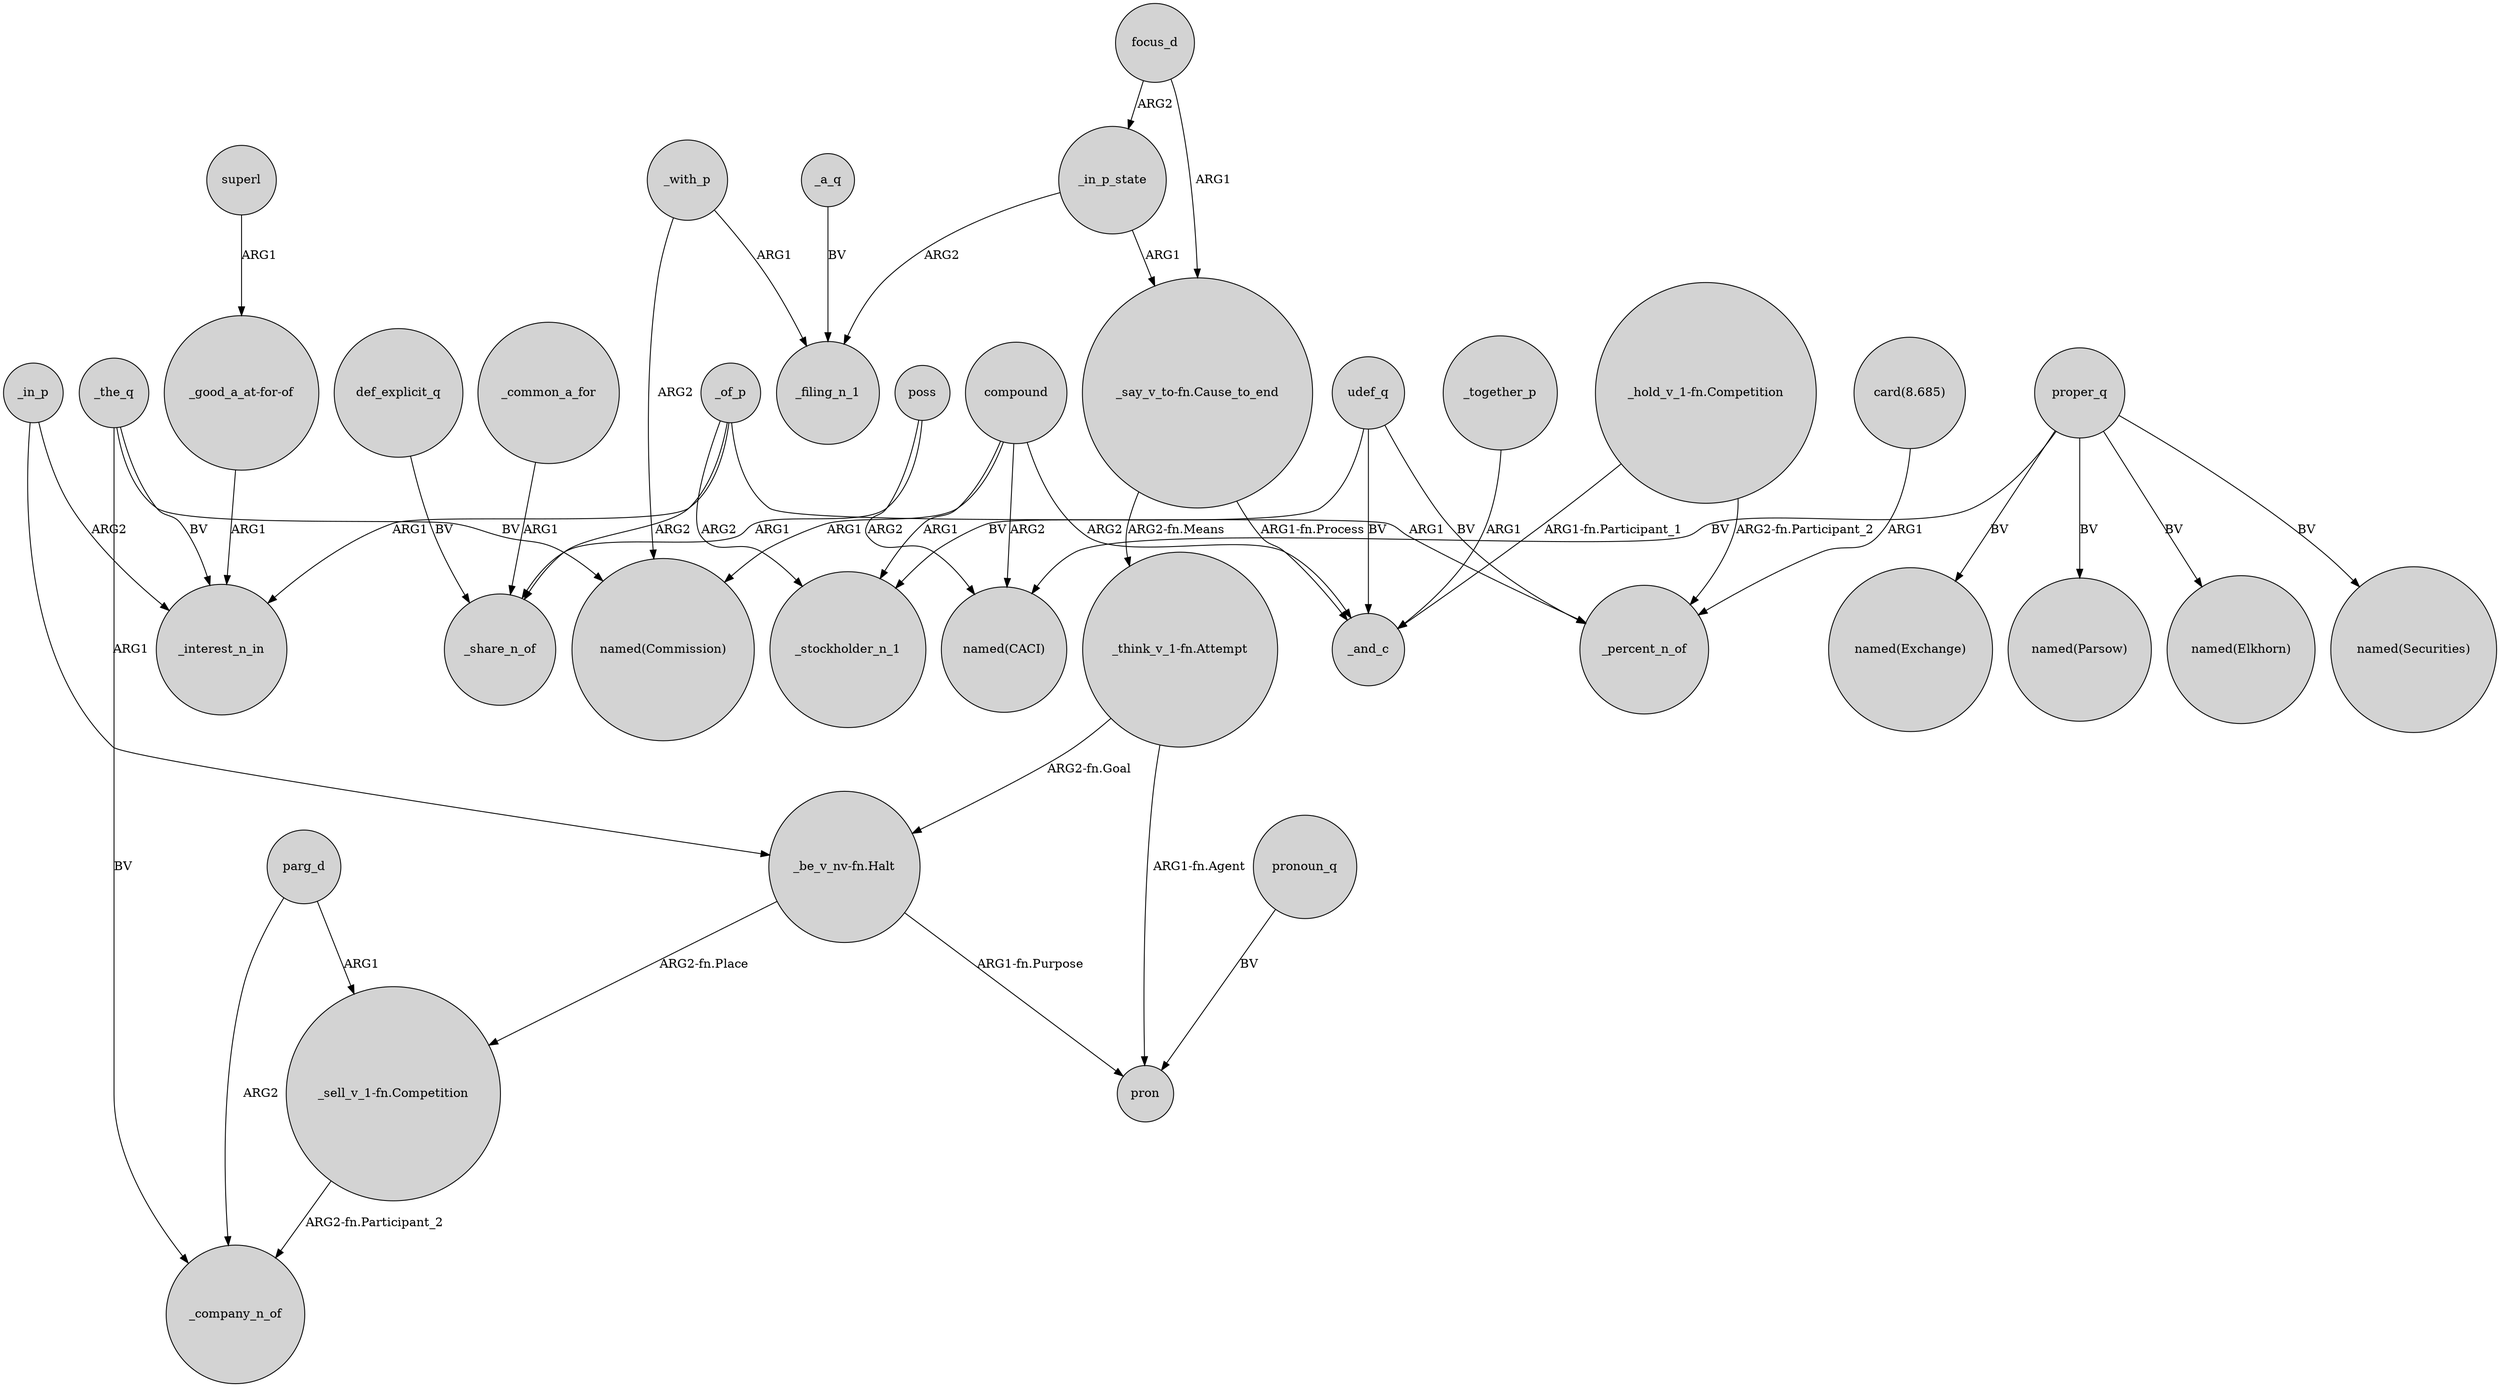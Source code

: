 digraph {
	node [shape=circle style=filled]
	superl -> "_good_a_at-for-of" [label=ARG1]
	focus_d -> _in_p_state [label=ARG2]
	compound -> "named(Commission)" [label=ARG1]
	proper_q -> "named(Securities)" [label=BV]
	focus_d -> "_say_v_to-fn.Cause_to_end" [label=ARG1]
	parg_d -> "_sell_v_1-fn.Competition" [label=ARG1]
	"_think_v_1-fn.Attempt" -> pron [label="ARG1-fn.Agent"]
	"_be_v_nv-fn.Halt" -> "_sell_v_1-fn.Competition" [label="ARG2-fn.Place"]
	def_explicit_q -> _share_n_of [label=BV]
	udef_q -> _stockholder_n_1 [label=BV]
	"_hold_v_1-fn.Competition" -> _percent_n_of [label="ARG2-fn.Participant_2"]
	_common_a_for -> _share_n_of [label=ARG1]
	parg_d -> _company_n_of [label=ARG2]
	"_be_v_nv-fn.Halt" -> pron [label="ARG1-fn.Purpose"]
	"_think_v_1-fn.Attempt" -> "_be_v_nv-fn.Halt" [label="ARG2-fn.Goal"]
	udef_q -> _and_c [label=BV]
	proper_q -> "named(Exchange)" [label=BV]
	_of_p -> _percent_n_of [label=ARG1]
	"_hold_v_1-fn.Competition" -> _and_c [label="ARG1-fn.Participant_1"]
	_a_q -> _filing_n_1 [label=BV]
	compound -> _and_c [label=ARG2]
	_in_p_state -> "_say_v_to-fn.Cause_to_end" [label=ARG1]
	"_say_v_to-fn.Cause_to_end" -> _and_c [label="ARG1-fn.Process"]
	_the_q -> "named(Commission)" [label=BV]
	pronoun_q -> pron [label=BV]
	"_say_v_to-fn.Cause_to_end" -> "_think_v_1-fn.Attempt" [label="ARG2-fn.Means"]
	"_good_a_at-for-of" -> _interest_n_in [label=ARG1]
	compound -> "named(CACI)" [label=ARG2]
	udef_q -> _percent_n_of [label=BV]
	_with_p -> "named(Commission)" [label=ARG2]
	poss -> _share_n_of [label=ARG1]
	_the_q -> _interest_n_in [label=BV]
	_in_p -> _interest_n_in [label=ARG2]
	proper_q -> "named(Parsow)" [label=BV]
	"_sell_v_1-fn.Competition" -> _company_n_of [label="ARG2-fn.Participant_2"]
	"card(8.685)" -> _percent_n_of [label=ARG1]
	_in_p -> "_be_v_nv-fn.Halt" [label=ARG1]
	_of_p -> _interest_n_in [label=ARG1]
	proper_q -> "named(CACI)" [label=BV]
	compound -> _stockholder_n_1 [label=ARG1]
	_with_p -> _filing_n_1 [label=ARG1]
	_in_p_state -> _filing_n_1 [label=ARG2]
	proper_q -> "named(Elkhorn)" [label=BV]
	_together_p -> _and_c [label=ARG1]
	_the_q -> _company_n_of [label=BV]
	poss -> "named(CACI)" [label=ARG2]
	_of_p -> _share_n_of [label=ARG2]
	_of_p -> _stockholder_n_1 [label=ARG2]
}
